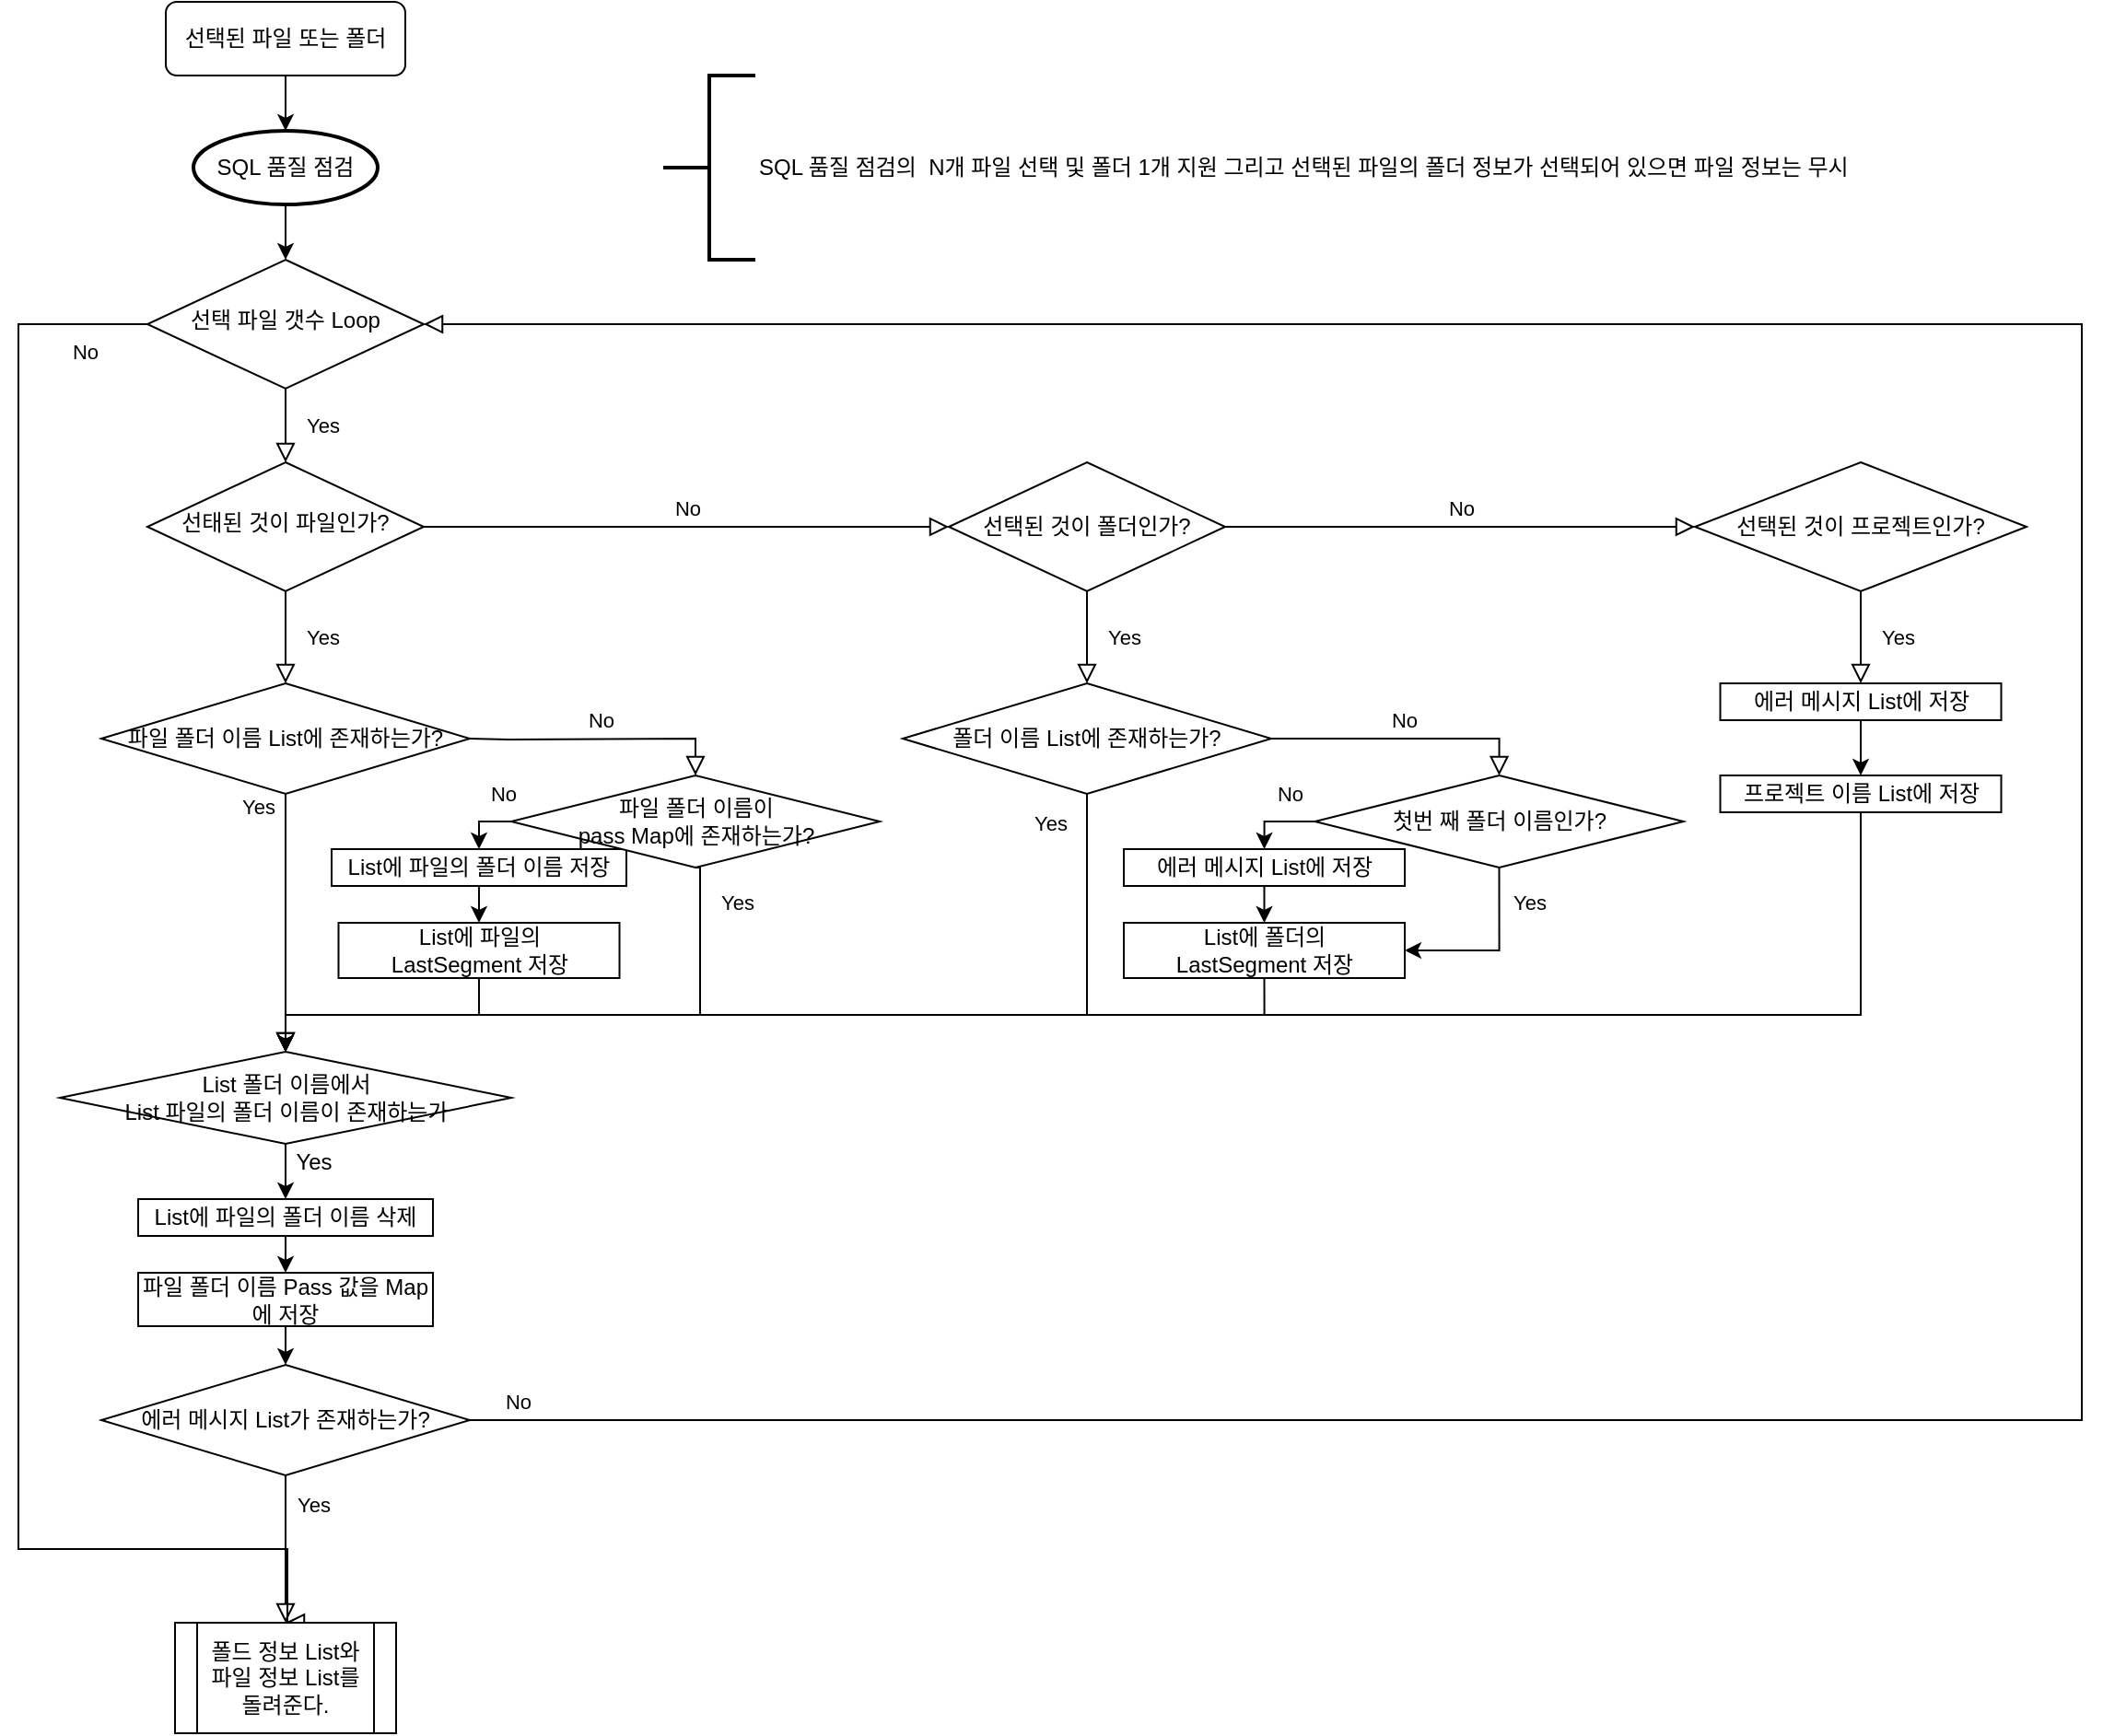 <mxfile version="14.5.1" type="github">
  <diagram id="C5RBs43oDa-KdzZeNtuy" name="Page-1">
    <mxGraphModel dx="2249" dy="762" grid="1" gridSize="10" guides="1" tooltips="1" connect="1" arrows="1" fold="1" page="1" pageScale="1" pageWidth="827" pageHeight="1169" math="0" shadow="0">
      <root>
        <mxCell id="WIyWlLk6GJQsqaUBKTNV-0" />
        <mxCell id="WIyWlLk6GJQsqaUBKTNV-1" parent="WIyWlLk6GJQsqaUBKTNV-0" />
        <mxCell id="WIyWlLk6GJQsqaUBKTNV-3" value="선택된 파일 또는 폴더" style="rounded=1;whiteSpace=wrap;html=1;fontSize=12;glass=0;strokeWidth=1;shadow=0;" parent="WIyWlLk6GJQsqaUBKTNV-1" vertex="1">
          <mxGeometry x="-240" width="130" height="40" as="geometry" />
        </mxCell>
        <mxCell id="WIyWlLk6GJQsqaUBKTNV-4" value="Yes" style="rounded=0;html=1;jettySize=auto;orthogonalLoop=1;fontSize=11;endArrow=block;endFill=0;endSize=8;strokeWidth=1;shadow=0;labelBackgroundColor=none;edgeStyle=orthogonalEdgeStyle;exitX=0.5;exitY=1;exitDx=0;exitDy=0;entryX=0.5;entryY=0;entryDx=0;entryDy=0;" parent="WIyWlLk6GJQsqaUBKTNV-1" source="MPVV-2FYmL4CXVkORiL9-17" target="MPVV-2FYmL4CXVkORiL9-69" edge="1">
          <mxGeometry x="-0.906" y="-15" relative="1" as="geometry">
            <mxPoint as="offset" />
            <mxPoint x="-175" y="580" as="targetPoint" />
            <Array as="points" />
          </mxGeometry>
        </mxCell>
        <mxCell id="WIyWlLk6GJQsqaUBKTNV-5" value="No" style="edgeStyle=orthogonalEdgeStyle;rounded=0;html=1;jettySize=auto;orthogonalLoop=1;fontSize=11;endArrow=block;endFill=0;endSize=8;strokeWidth=1;shadow=0;labelBackgroundColor=none;entryX=0;entryY=0.5;entryDx=0;entryDy=0;" parent="WIyWlLk6GJQsqaUBKTNV-1" source="WIyWlLk6GJQsqaUBKTNV-6" target="MPVV-2FYmL4CXVkORiL9-2" edge="1">
          <mxGeometry y="10" relative="1" as="geometry">
            <mxPoint as="offset" />
            <mxPoint x="320" y="320" as="targetPoint" />
          </mxGeometry>
        </mxCell>
        <mxCell id="WIyWlLk6GJQsqaUBKTNV-6" value="선태된 것이 파일인가?" style="rhombus;whiteSpace=wrap;html=1;shadow=0;fontFamily=Helvetica;fontSize=12;align=center;strokeWidth=1;spacing=6;spacingTop=-4;" parent="WIyWlLk6GJQsqaUBKTNV-1" vertex="1">
          <mxGeometry x="-250" y="250" width="150" height="70" as="geometry" />
        </mxCell>
        <mxCell id="MPVV-2FYmL4CXVkORiL9-2" value="선택된 것이 폴더인가?" style="rhombus;whiteSpace=wrap;html=1;" vertex="1" parent="WIyWlLk6GJQsqaUBKTNV-1">
          <mxGeometry x="185" y="250" width="150" height="70" as="geometry" />
        </mxCell>
        <mxCell id="MPVV-2FYmL4CXVkORiL9-6" value="선택된 것이 프로젝트인가?" style="rhombus;whiteSpace=wrap;html=1;" vertex="1" parent="WIyWlLk6GJQsqaUBKTNV-1">
          <mxGeometry x="590" y="250" width="180" height="70" as="geometry" />
        </mxCell>
        <mxCell id="MPVV-2FYmL4CXVkORiL9-9" value="Yes" style="rounded=0;html=1;jettySize=auto;orthogonalLoop=1;fontSize=11;endArrow=block;endFill=0;endSize=8;strokeWidth=1;shadow=0;labelBackgroundColor=none;edgeStyle=orthogonalEdgeStyle;entryX=0.5;entryY=0;entryDx=0;entryDy=0;exitX=0.5;exitY=1;exitDx=0;exitDy=0;" edge="1" parent="WIyWlLk6GJQsqaUBKTNV-1" source="MPVV-2FYmL4CXVkORiL9-2" target="MPVV-2FYmL4CXVkORiL9-28">
          <mxGeometry y="20" relative="1" as="geometry">
            <mxPoint as="offset" />
            <mxPoint x="205" y="360" as="sourcePoint" />
            <mxPoint x="405" y="390" as="targetPoint" />
          </mxGeometry>
        </mxCell>
        <mxCell id="MPVV-2FYmL4CXVkORiL9-13" value="Yes" style="rounded=0;html=1;jettySize=auto;orthogonalLoop=1;fontSize=11;endArrow=block;endFill=0;endSize=8;strokeWidth=1;shadow=0;labelBackgroundColor=none;edgeStyle=orthogonalEdgeStyle;entryX=0.5;entryY=0;entryDx=0;entryDy=0;exitX=0.5;exitY=1;exitDx=0;exitDy=0;" edge="1" parent="WIyWlLk6GJQsqaUBKTNV-1" source="MPVV-2FYmL4CXVkORiL9-6" target="MPVV-2FYmL4CXVkORiL9-16">
          <mxGeometry y="20" relative="1" as="geometry">
            <mxPoint as="offset" />
            <mxPoint x="415" y="360" as="sourcePoint" />
            <mxPoint x="636" y="390" as="targetPoint" />
          </mxGeometry>
        </mxCell>
        <mxCell id="MPVV-2FYmL4CXVkORiL9-93" style="edgeStyle=orthogonalEdgeStyle;rounded=0;orthogonalLoop=1;jettySize=auto;html=1;exitX=0.5;exitY=1;exitDx=0;exitDy=0;entryX=0.5;entryY=0;entryDx=0;entryDy=0;" edge="1" parent="WIyWlLk6GJQsqaUBKTNV-1" source="MPVV-2FYmL4CXVkORiL9-15" target="MPVV-2FYmL4CXVkORiL9-69">
          <mxGeometry relative="1" as="geometry" />
        </mxCell>
        <mxCell id="MPVV-2FYmL4CXVkORiL9-15" value="List에 폴더의 &lt;br&gt;LastSegment 저장" style="rounded=0;whiteSpace=wrap;html=1;" vertex="1" parent="WIyWlLk6GJQsqaUBKTNV-1">
          <mxGeometry x="280" y="500" width="152.5" height="30" as="geometry" />
        </mxCell>
        <mxCell id="MPVV-2FYmL4CXVkORiL9-16" value="에러 메시지 List에 저장" style="rounded=0;whiteSpace=wrap;html=1;" vertex="1" parent="WIyWlLk6GJQsqaUBKTNV-1">
          <mxGeometry x="603.75" y="370" width="152.5" height="20" as="geometry" />
        </mxCell>
        <mxCell id="MPVV-2FYmL4CXVkORiL9-17" value="파일 폴더 이름 List에 존재하는가?" style="rhombus;whiteSpace=wrap;html=1;" vertex="1" parent="WIyWlLk6GJQsqaUBKTNV-1">
          <mxGeometry x="-275" y="370" width="200" height="60" as="geometry" />
        </mxCell>
        <mxCell id="MPVV-2FYmL4CXVkORiL9-18" value="Yes" style="rounded=0;html=1;jettySize=auto;orthogonalLoop=1;fontSize=11;endArrow=block;endFill=0;endSize=8;strokeWidth=1;shadow=0;labelBackgroundColor=none;edgeStyle=orthogonalEdgeStyle;entryX=0.5;entryY=0;entryDx=0;entryDy=0;" edge="1" parent="WIyWlLk6GJQsqaUBKTNV-1" source="WIyWlLk6GJQsqaUBKTNV-6" target="MPVV-2FYmL4CXVkORiL9-17">
          <mxGeometry y="20" relative="1" as="geometry">
            <mxPoint as="offset" />
            <mxPoint x="195" y="350" as="sourcePoint" />
            <mxPoint x="195" y="490" as="targetPoint" />
          </mxGeometry>
        </mxCell>
        <mxCell id="MPVV-2FYmL4CXVkORiL9-96" style="edgeStyle=orthogonalEdgeStyle;rounded=0;orthogonalLoop=1;jettySize=auto;html=1;exitX=0.5;exitY=1;exitDx=0;exitDy=0;entryX=0.5;entryY=0;entryDx=0;entryDy=0;" edge="1" parent="WIyWlLk6GJQsqaUBKTNV-1" source="MPVV-2FYmL4CXVkORiL9-19" target="MPVV-2FYmL4CXVkORiL9-95">
          <mxGeometry relative="1" as="geometry" />
        </mxCell>
        <mxCell id="MPVV-2FYmL4CXVkORiL9-19" value="&lt;span&gt;List에 파일의 폴더 이름 저장&lt;/span&gt;" style="rounded=0;whiteSpace=wrap;html=1;" vertex="1" parent="WIyWlLk6GJQsqaUBKTNV-1">
          <mxGeometry x="-150" y="460" width="160" height="20" as="geometry" />
        </mxCell>
        <mxCell id="MPVV-2FYmL4CXVkORiL9-26" value="No" style="edgeStyle=orthogonalEdgeStyle;rounded=0;html=1;jettySize=auto;orthogonalLoop=1;fontSize=11;endArrow=block;endFill=0;endSize=8;strokeWidth=1;shadow=0;labelBackgroundColor=none;entryX=0;entryY=0.5;entryDx=0;entryDy=0;exitX=1;exitY=0.5;exitDx=0;exitDy=0;" edge="1" parent="WIyWlLk6GJQsqaUBKTNV-1" source="MPVV-2FYmL4CXVkORiL9-2" target="MPVV-2FYmL4CXVkORiL9-6">
          <mxGeometry y="10" relative="1" as="geometry">
            <mxPoint as="offset" />
            <mxPoint x="540" y="315" as="sourcePoint" />
            <mxPoint x="396.5" y="325" as="targetPoint" />
          </mxGeometry>
        </mxCell>
        <mxCell id="MPVV-2FYmL4CXVkORiL9-28" value="폴더 이름 List에 존재하는가?" style="rhombus;whiteSpace=wrap;html=1;" vertex="1" parent="WIyWlLk6GJQsqaUBKTNV-1">
          <mxGeometry x="160" y="370" width="200" height="60" as="geometry" />
        </mxCell>
        <mxCell id="MPVV-2FYmL4CXVkORiL9-29" value="Yes" style="rounded=0;html=1;jettySize=auto;orthogonalLoop=1;fontSize=11;endArrow=block;endFill=0;endSize=8;strokeWidth=1;shadow=0;labelBackgroundColor=none;edgeStyle=orthogonalEdgeStyle;exitX=0.5;exitY=1;exitDx=0;exitDy=0;entryX=0.5;entryY=0;entryDx=0;entryDy=0;" edge="1" parent="WIyWlLk6GJQsqaUBKTNV-1" source="MPVV-2FYmL4CXVkORiL9-28" target="MPVV-2FYmL4CXVkORiL9-69">
          <mxGeometry x="-0.944" y="-20" relative="1" as="geometry">
            <mxPoint as="offset" />
            <mxPoint x="471.5" y="330" as="sourcePoint" />
            <mxPoint x="-250" y="280" as="targetPoint" />
            <Array as="points">
              <mxPoint x="260" y="550" />
              <mxPoint x="-175" y="550" />
            </Array>
          </mxGeometry>
        </mxCell>
        <mxCell id="MPVV-2FYmL4CXVkORiL9-30" value="No" style="edgeStyle=orthogonalEdgeStyle;rounded=0;html=1;jettySize=auto;orthogonalLoop=1;fontSize=11;endArrow=block;endFill=0;endSize=8;strokeWidth=1;shadow=0;labelBackgroundColor=none;entryX=0.5;entryY=0;entryDx=0;entryDy=0;exitX=1;exitY=0.5;exitDx=0;exitDy=0;" edge="1" parent="WIyWlLk6GJQsqaUBKTNV-1" source="MPVV-2FYmL4CXVkORiL9-28" target="MPVV-2FYmL4CXVkORiL9-85">
          <mxGeometry y="10" relative="1" as="geometry">
            <mxPoint as="offset" />
            <mxPoint x="350" y="400" as="sourcePoint" />
            <mxPoint x="-20" y="410" as="targetPoint" />
          </mxGeometry>
        </mxCell>
        <mxCell id="MPVV-2FYmL4CXVkORiL9-78" style="edgeStyle=orthogonalEdgeStyle;rounded=0;orthogonalLoop=1;jettySize=auto;html=1;exitX=0.5;exitY=1;exitDx=0;exitDy=0;entryX=0.5;entryY=0;entryDx=0;entryDy=0;" edge="1" parent="WIyWlLk6GJQsqaUBKTNV-1" source="MPVV-2FYmL4CXVkORiL9-43" target="MPVV-2FYmL4CXVkORiL9-69">
          <mxGeometry relative="1" as="geometry">
            <Array as="points">
              <mxPoint x="680" y="550" />
              <mxPoint x="-175" y="550" />
            </Array>
          </mxGeometry>
        </mxCell>
        <mxCell id="MPVV-2FYmL4CXVkORiL9-43" value="프로젝트 이름 List에 저장" style="rounded=0;whiteSpace=wrap;html=1;" vertex="1" parent="WIyWlLk6GJQsqaUBKTNV-1">
          <mxGeometry x="603.75" y="420" width="152.5" height="20" as="geometry" />
        </mxCell>
        <mxCell id="MPVV-2FYmL4CXVkORiL9-46" value="" style="edgeStyle=orthogonalEdgeStyle;rounded=0;orthogonalLoop=1;jettySize=auto;html=1;exitX=0.5;exitY=1;exitDx=0;exitDy=0;" edge="1" parent="WIyWlLk6GJQsqaUBKTNV-1" source="MPVV-2FYmL4CXVkORiL9-79" target="MPVV-2FYmL4CXVkORiL9-45">
          <mxGeometry relative="1" as="geometry" />
        </mxCell>
        <mxCell id="MPVV-2FYmL4CXVkORiL9-45" value="선택 파일 갯수 Loop" style="rhombus;whiteSpace=wrap;html=1;shadow=0;fontFamily=Helvetica;fontSize=12;align=center;strokeWidth=1;spacing=6;spacingTop=-4;" vertex="1" parent="WIyWlLk6GJQsqaUBKTNV-1">
          <mxGeometry x="-250" y="140" width="150" height="70" as="geometry" />
        </mxCell>
        <mxCell id="MPVV-2FYmL4CXVkORiL9-47" value="Yes" style="rounded=0;html=1;jettySize=auto;orthogonalLoop=1;fontSize=11;endArrow=block;endFill=0;endSize=8;strokeWidth=1;shadow=0;labelBackgroundColor=none;edgeStyle=orthogonalEdgeStyle;exitX=0.5;exitY=1;exitDx=0;exitDy=0;entryX=0.5;entryY=0;entryDx=0;entryDy=0;" edge="1" parent="WIyWlLk6GJQsqaUBKTNV-1" source="MPVV-2FYmL4CXVkORiL9-45" target="WIyWlLk6GJQsqaUBKTNV-6">
          <mxGeometry y="20" relative="1" as="geometry">
            <mxPoint as="offset" />
            <mxPoint x="-165" y="320" as="sourcePoint" />
            <mxPoint x="-175" y="240" as="targetPoint" />
          </mxGeometry>
        </mxCell>
        <mxCell id="MPVV-2FYmL4CXVkORiL9-51" value="No" style="edgeStyle=orthogonalEdgeStyle;rounded=0;html=1;jettySize=auto;orthogonalLoop=1;fontSize=11;endArrow=block;endFill=0;endSize=8;strokeWidth=1;shadow=0;labelBackgroundColor=none;exitX=0;exitY=0.5;exitDx=0;exitDy=0;entryX=0.5;entryY=0;entryDx=0;entryDy=0;" edge="1" parent="WIyWlLk6GJQsqaUBKTNV-1" target="MPVV-2FYmL4CXVkORiL9-77">
          <mxGeometry x="-0.925" y="15" relative="1" as="geometry">
            <mxPoint as="offset" />
            <mxPoint x="-250" y="175" as="sourcePoint" />
            <mxPoint x="-175" y="826" as="targetPoint" />
            <Array as="points">
              <mxPoint x="-320" y="175" />
              <mxPoint x="-320" y="840" />
              <mxPoint x="-174" y="840" />
            </Array>
          </mxGeometry>
        </mxCell>
        <mxCell id="MPVV-2FYmL4CXVkORiL9-52" value="" style="endArrow=classic;html=1;exitX=0.5;exitY=1;exitDx=0;exitDy=0;entryX=0.5;entryY=0;entryDx=0;entryDy=0;" edge="1" parent="WIyWlLk6GJQsqaUBKTNV-1" source="MPVV-2FYmL4CXVkORiL9-16" target="MPVV-2FYmL4CXVkORiL9-43">
          <mxGeometry width="50" height="50" relative="1" as="geometry">
            <mxPoint x="280" y="530" as="sourcePoint" />
            <mxPoint x="330" y="480" as="targetPoint" />
          </mxGeometry>
        </mxCell>
        <mxCell id="MPVV-2FYmL4CXVkORiL9-54" value="에러 메시지 List가 존재하는가?" style="rhombus;whiteSpace=wrap;html=1;" vertex="1" parent="WIyWlLk6GJQsqaUBKTNV-1">
          <mxGeometry x="-275" y="740" width="200" height="60" as="geometry" />
        </mxCell>
        <mxCell id="MPVV-2FYmL4CXVkORiL9-58" value="Yes" style="rounded=0;html=1;jettySize=auto;orthogonalLoop=1;fontSize=11;endArrow=block;endFill=0;endSize=8;strokeWidth=1;shadow=0;labelBackgroundColor=none;edgeStyle=orthogonalEdgeStyle;entryX=0.5;entryY=0;entryDx=0;entryDy=0;" edge="1" parent="WIyWlLk6GJQsqaUBKTNV-1" source="MPVV-2FYmL4CXVkORiL9-54" target="MPVV-2FYmL4CXVkORiL9-77">
          <mxGeometry x="-0.6" y="15" relative="1" as="geometry">
            <mxPoint as="offset" />
            <mxPoint x="270" y="490" as="sourcePoint" />
            <mxPoint x="-175" y="876" as="targetPoint" />
            <Array as="points" />
          </mxGeometry>
        </mxCell>
        <mxCell id="MPVV-2FYmL4CXVkORiL9-66" value="No" style="edgeStyle=orthogonalEdgeStyle;rounded=0;html=1;jettySize=auto;orthogonalLoop=1;fontSize=11;endArrow=block;endFill=0;endSize=8;strokeWidth=1;shadow=0;labelBackgroundColor=none;entryX=0.5;entryY=0;entryDx=0;entryDy=0;" edge="1" parent="WIyWlLk6GJQsqaUBKTNV-1" target="MPVV-2FYmL4CXVkORiL9-82">
          <mxGeometry y="10" relative="1" as="geometry">
            <mxPoint as="offset" />
            <mxPoint x="-75" y="400" as="sourcePoint" />
            <mxPoint x="-30" y="400" as="targetPoint" />
          </mxGeometry>
        </mxCell>
        <mxCell id="MPVV-2FYmL4CXVkORiL9-67" value="No" style="edgeStyle=orthogonalEdgeStyle;rounded=0;html=1;jettySize=auto;orthogonalLoop=1;fontSize=11;endArrow=block;endFill=0;endSize=8;strokeWidth=1;shadow=0;labelBackgroundColor=none;entryX=1;entryY=0.5;entryDx=0;entryDy=0;exitX=1;exitY=0.5;exitDx=0;exitDy=0;" edge="1" parent="WIyWlLk6GJQsqaUBKTNV-1" source="MPVV-2FYmL4CXVkORiL9-54" target="MPVV-2FYmL4CXVkORiL9-45">
          <mxGeometry x="-0.978" y="10" relative="1" as="geometry">
            <mxPoint as="offset" />
            <mxPoint x="-75" y="609.5" as="sourcePoint" />
            <mxPoint x="210" y="609.5" as="targetPoint" />
            <Array as="points">
              <mxPoint x="800" y="770" />
              <mxPoint x="800" y="175" />
            </Array>
          </mxGeometry>
        </mxCell>
        <mxCell id="MPVV-2FYmL4CXVkORiL9-73" style="edgeStyle=orthogonalEdgeStyle;rounded=0;orthogonalLoop=1;jettySize=auto;html=1;exitX=0.5;exitY=1;exitDx=0;exitDy=0;entryX=0.5;entryY=0;entryDx=0;entryDy=0;" edge="1" parent="WIyWlLk6GJQsqaUBKTNV-1" source="MPVV-2FYmL4CXVkORiL9-69" target="MPVV-2FYmL4CXVkORiL9-71">
          <mxGeometry relative="1" as="geometry" />
        </mxCell>
        <mxCell id="MPVV-2FYmL4CXVkORiL9-69" value="List 폴더 이름에서&lt;br&gt;List 파일의 폴더 이름이 존재하는가" style="rhombus;whiteSpace=wrap;html=1;" vertex="1" parent="WIyWlLk6GJQsqaUBKTNV-1">
          <mxGeometry x="-297.5" y="570" width="245" height="50" as="geometry" />
        </mxCell>
        <mxCell id="MPVV-2FYmL4CXVkORiL9-75" style="edgeStyle=orthogonalEdgeStyle;rounded=0;orthogonalLoop=1;jettySize=auto;html=1;exitX=0.5;exitY=1;exitDx=0;exitDy=0;entryX=0.5;entryY=0;entryDx=0;entryDy=0;" edge="1" parent="WIyWlLk6GJQsqaUBKTNV-1" source="MPVV-2FYmL4CXVkORiL9-71" target="MPVV-2FYmL4CXVkORiL9-72">
          <mxGeometry relative="1" as="geometry" />
        </mxCell>
        <mxCell id="MPVV-2FYmL4CXVkORiL9-71" value="&lt;span&gt;List에 파일의 폴더 이름 삭제&lt;/span&gt;" style="rounded=0;whiteSpace=wrap;html=1;" vertex="1" parent="WIyWlLk6GJQsqaUBKTNV-1">
          <mxGeometry x="-255" y="650" width="160" height="20" as="geometry" />
        </mxCell>
        <mxCell id="MPVV-2FYmL4CXVkORiL9-76" style="edgeStyle=orthogonalEdgeStyle;rounded=0;orthogonalLoop=1;jettySize=auto;html=1;exitX=0.5;exitY=1;exitDx=0;exitDy=0;entryX=0.5;entryY=0;entryDx=0;entryDy=0;" edge="1" parent="WIyWlLk6GJQsqaUBKTNV-1" source="MPVV-2FYmL4CXVkORiL9-72" target="MPVV-2FYmL4CXVkORiL9-54">
          <mxGeometry relative="1" as="geometry" />
        </mxCell>
        <mxCell id="MPVV-2FYmL4CXVkORiL9-72" value="파일 폴더 이름 Pass 값을 Map에 저장" style="rounded=0;whiteSpace=wrap;html=1;" vertex="1" parent="WIyWlLk6GJQsqaUBKTNV-1">
          <mxGeometry x="-255" y="690" width="160" height="29" as="geometry" />
        </mxCell>
        <mxCell id="MPVV-2FYmL4CXVkORiL9-74" value="Yes" style="text;html=1;align=center;verticalAlign=middle;resizable=0;points=[];autosize=1;" vertex="1" parent="WIyWlLk6GJQsqaUBKTNV-1">
          <mxGeometry x="-180" y="620" width="40" height="20" as="geometry" />
        </mxCell>
        <mxCell id="MPVV-2FYmL4CXVkORiL9-77" value="폴드 정보 List와 파일 정보 List를 돌려준다." style="shape=process;whiteSpace=wrap;html=1;backgroundOutline=1;" vertex="1" parent="WIyWlLk6GJQsqaUBKTNV-1">
          <mxGeometry x="-235" y="880" width="120" height="60" as="geometry" />
        </mxCell>
        <mxCell id="MPVV-2FYmL4CXVkORiL9-79" value="SQL 품질 점검" style="strokeWidth=2;html=1;shape=mxgraph.flowchart.start_1;whiteSpace=wrap;" vertex="1" parent="WIyWlLk6GJQsqaUBKTNV-1">
          <mxGeometry x="-225" y="70" width="100" height="40" as="geometry" />
        </mxCell>
        <mxCell id="MPVV-2FYmL4CXVkORiL9-80" value="" style="edgeStyle=orthogonalEdgeStyle;rounded=0;orthogonalLoop=1;jettySize=auto;html=1;exitX=0.5;exitY=1;exitDx=0;exitDy=0;" edge="1" parent="WIyWlLk6GJQsqaUBKTNV-1" source="WIyWlLk6GJQsqaUBKTNV-3" target="MPVV-2FYmL4CXVkORiL9-79">
          <mxGeometry relative="1" as="geometry">
            <mxPoint x="-175" y="40" as="sourcePoint" />
            <mxPoint x="-175" y="140" as="targetPoint" />
          </mxGeometry>
        </mxCell>
        <mxCell id="MPVV-2FYmL4CXVkORiL9-83" value="No" style="edgeStyle=orthogonalEdgeStyle;rounded=0;orthogonalLoop=1;jettySize=auto;html=1;exitX=0;exitY=0.5;exitDx=0;exitDy=0;entryX=0.5;entryY=0;entryDx=0;entryDy=0;" edge="1" parent="WIyWlLk6GJQsqaUBKTNV-1" source="MPVV-2FYmL4CXVkORiL9-82" target="MPVV-2FYmL4CXVkORiL9-19">
          <mxGeometry x="-0.692" y="-15" relative="1" as="geometry">
            <mxPoint as="offset" />
          </mxGeometry>
        </mxCell>
        <mxCell id="MPVV-2FYmL4CXVkORiL9-84" value="Yes" style="edgeStyle=orthogonalEdgeStyle;rounded=0;orthogonalLoop=1;jettySize=auto;html=1;exitX=0.5;exitY=1;exitDx=0;exitDy=0;entryX=0.5;entryY=0;entryDx=0;entryDy=0;" edge="1" parent="WIyWlLk6GJQsqaUBKTNV-1" source="MPVV-2FYmL4CXVkORiL9-82" target="MPVV-2FYmL4CXVkORiL9-69">
          <mxGeometry x="-0.873" y="20" relative="1" as="geometry">
            <Array as="points">
              <mxPoint x="50" y="550" />
              <mxPoint x="-175" y="550" />
            </Array>
            <mxPoint as="offset" />
          </mxGeometry>
        </mxCell>
        <mxCell id="MPVV-2FYmL4CXVkORiL9-82" value="파일 폴더 이름이&lt;br&gt;pass Map에 존재하는가?" style="rhombus;whiteSpace=wrap;html=1;" vertex="1" parent="WIyWlLk6GJQsqaUBKTNV-1">
          <mxGeometry x="-52.5" y="420" width="200" height="50" as="geometry" />
        </mxCell>
        <mxCell id="MPVV-2FYmL4CXVkORiL9-89" value="No" style="edgeStyle=orthogonalEdgeStyle;rounded=0;orthogonalLoop=1;jettySize=auto;html=1;exitX=0;exitY=0.5;exitDx=0;exitDy=0;entryX=0.5;entryY=0;entryDx=0;entryDy=0;" edge="1" parent="WIyWlLk6GJQsqaUBKTNV-1" source="MPVV-2FYmL4CXVkORiL9-85" target="MPVV-2FYmL4CXVkORiL9-86">
          <mxGeometry x="-0.352" y="-15" relative="1" as="geometry">
            <mxPoint as="offset" />
          </mxGeometry>
        </mxCell>
        <mxCell id="MPVV-2FYmL4CXVkORiL9-92" value="Yes" style="edgeStyle=orthogonalEdgeStyle;rounded=0;orthogonalLoop=1;jettySize=auto;html=1;exitX=0.5;exitY=1;exitDx=0;exitDy=0;entryX=1;entryY=0.5;entryDx=0;entryDy=0;" edge="1" parent="WIyWlLk6GJQsqaUBKTNV-1" source="MPVV-2FYmL4CXVkORiL9-85" target="MPVV-2FYmL4CXVkORiL9-15">
          <mxGeometry x="-0.605" y="16" relative="1" as="geometry">
            <mxPoint as="offset" />
          </mxGeometry>
        </mxCell>
        <mxCell id="MPVV-2FYmL4CXVkORiL9-85" value="첫번 째 폴더 이름인가?" style="rhombus;whiteSpace=wrap;html=1;" vertex="1" parent="WIyWlLk6GJQsqaUBKTNV-1">
          <mxGeometry x="383.75" y="420" width="200" height="50" as="geometry" />
        </mxCell>
        <mxCell id="MPVV-2FYmL4CXVkORiL9-91" style="edgeStyle=orthogonalEdgeStyle;rounded=0;orthogonalLoop=1;jettySize=auto;html=1;exitX=0.5;exitY=1;exitDx=0;exitDy=0;entryX=0.5;entryY=0;entryDx=0;entryDy=0;" edge="1" parent="WIyWlLk6GJQsqaUBKTNV-1" source="MPVV-2FYmL4CXVkORiL9-86" target="MPVV-2FYmL4CXVkORiL9-15">
          <mxGeometry relative="1" as="geometry" />
        </mxCell>
        <mxCell id="MPVV-2FYmL4CXVkORiL9-86" value="에러 메시지 List에 저장" style="rounded=0;whiteSpace=wrap;html=1;" vertex="1" parent="WIyWlLk6GJQsqaUBKTNV-1">
          <mxGeometry x="280" y="460" width="152.5" height="20" as="geometry" />
        </mxCell>
        <mxCell id="MPVV-2FYmL4CXVkORiL9-97" style="edgeStyle=orthogonalEdgeStyle;rounded=0;orthogonalLoop=1;jettySize=auto;html=1;exitX=0.5;exitY=1;exitDx=0;exitDy=0;entryX=0.5;entryY=0;entryDx=0;entryDy=0;" edge="1" parent="WIyWlLk6GJQsqaUBKTNV-1" source="MPVV-2FYmL4CXVkORiL9-95" target="MPVV-2FYmL4CXVkORiL9-69">
          <mxGeometry relative="1" as="geometry">
            <Array as="points">
              <mxPoint x="-70" y="550" />
              <mxPoint x="-175" y="550" />
            </Array>
          </mxGeometry>
        </mxCell>
        <mxCell id="MPVV-2FYmL4CXVkORiL9-95" value="List에 파일의&lt;br&gt;LastSegment&amp;nbsp;저장" style="rounded=0;whiteSpace=wrap;html=1;" vertex="1" parent="WIyWlLk6GJQsqaUBKTNV-1">
          <mxGeometry x="-146.25" y="500" width="152.5" height="30" as="geometry" />
        </mxCell>
        <mxCell id="MPVV-2FYmL4CXVkORiL9-98" value="SQL 품질 점검의&amp;nbsp; N개 파일 선택 및 폴더 1개 지원 그리고 선택된 파일의 폴더 정보가 선택되어 있으면 파일 정보는 무시" style="strokeWidth=2;html=1;shape=mxgraph.flowchart.annotation_2;align=left;labelPosition=right;pointerEvents=1;" vertex="1" parent="WIyWlLk6GJQsqaUBKTNV-1">
          <mxGeometry x="30" y="40" width="50" height="100" as="geometry" />
        </mxCell>
      </root>
    </mxGraphModel>
  </diagram>
</mxfile>
